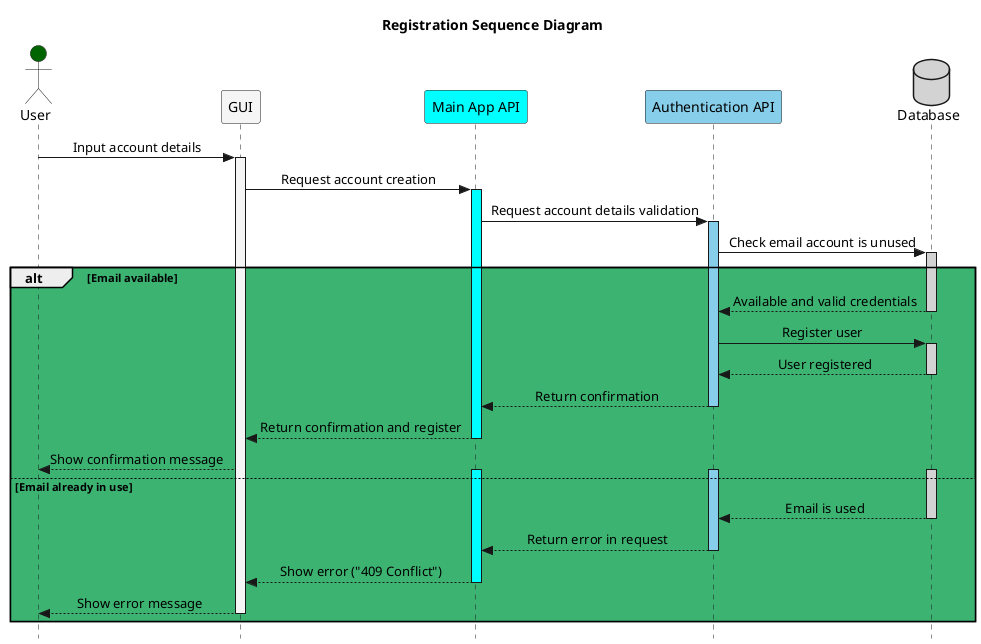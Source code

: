@startuml register
title Registration Sequence Diagram

actor User #DarkGreen
participant GUI as "GUI" #WhiteSmoke
participant mainAPI as "Main App API" #Aqua
participant authAPI as "Authentication API" #SkyBlue
database DB as "Database" #LightGray

skinparam Style strictuml
skinparam SequenceMessageAlignment center

User -> GUI : Input account details
activate GUI #WhiteSmoke
GUI -> mainAPI : Request account creation
activate mainAPI #Aqua
mainAPI -> authAPI : Request account details validation
activate authAPI #SkyBlue
authAPI -> DB : Check email account is unused
activate DB #LightGray
alt #MediumSeaGreen Email available
    DB --> authAPI : Available and valid credentials
    deactivate DB
    authAPI -> DB : Register user
    activate DB #LightGray
    DB --> authAPI : User registered
    deactivate DB
    authAPI --> mainAPI : Return confirmation
    deactivate authAPI
    mainAPI --> GUI : Return confirmation and register
    deactivate mainAPI
    GUI --> User : Show confirmation message
else Email already in use
    activate DB #LightGray
    activate authAPI #SkyBlue
    activate mainAPI #Aqua
    DB --> authAPI : Email is used
    deactivate DB
    authAPI --> mainAPI : Return error in request
    deactivate authAPI
    mainAPI --> GUI : Show error ("409 Conflict")
    deactivate mainAPI
    GUI --> User : Show error message
    deactivate GUI
end
@enduml

